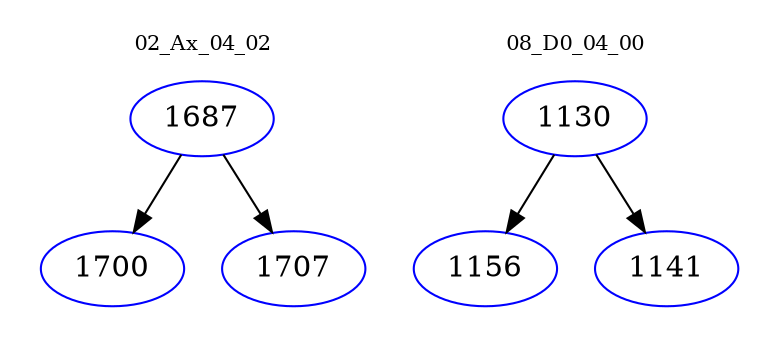 digraph{
subgraph cluster_0 {
color = white
label = "02_Ax_04_02";
fontsize=10;
T0_1687 [label="1687", color="blue"]
T0_1687 -> T0_1700 [color="black"]
T0_1700 [label="1700", color="blue"]
T0_1687 -> T0_1707 [color="black"]
T0_1707 [label="1707", color="blue"]
}
subgraph cluster_1 {
color = white
label = "08_D0_04_00";
fontsize=10;
T1_1130 [label="1130", color="blue"]
T1_1130 -> T1_1156 [color="black"]
T1_1156 [label="1156", color="blue"]
T1_1130 -> T1_1141 [color="black"]
T1_1141 [label="1141", color="blue"]
}
}

